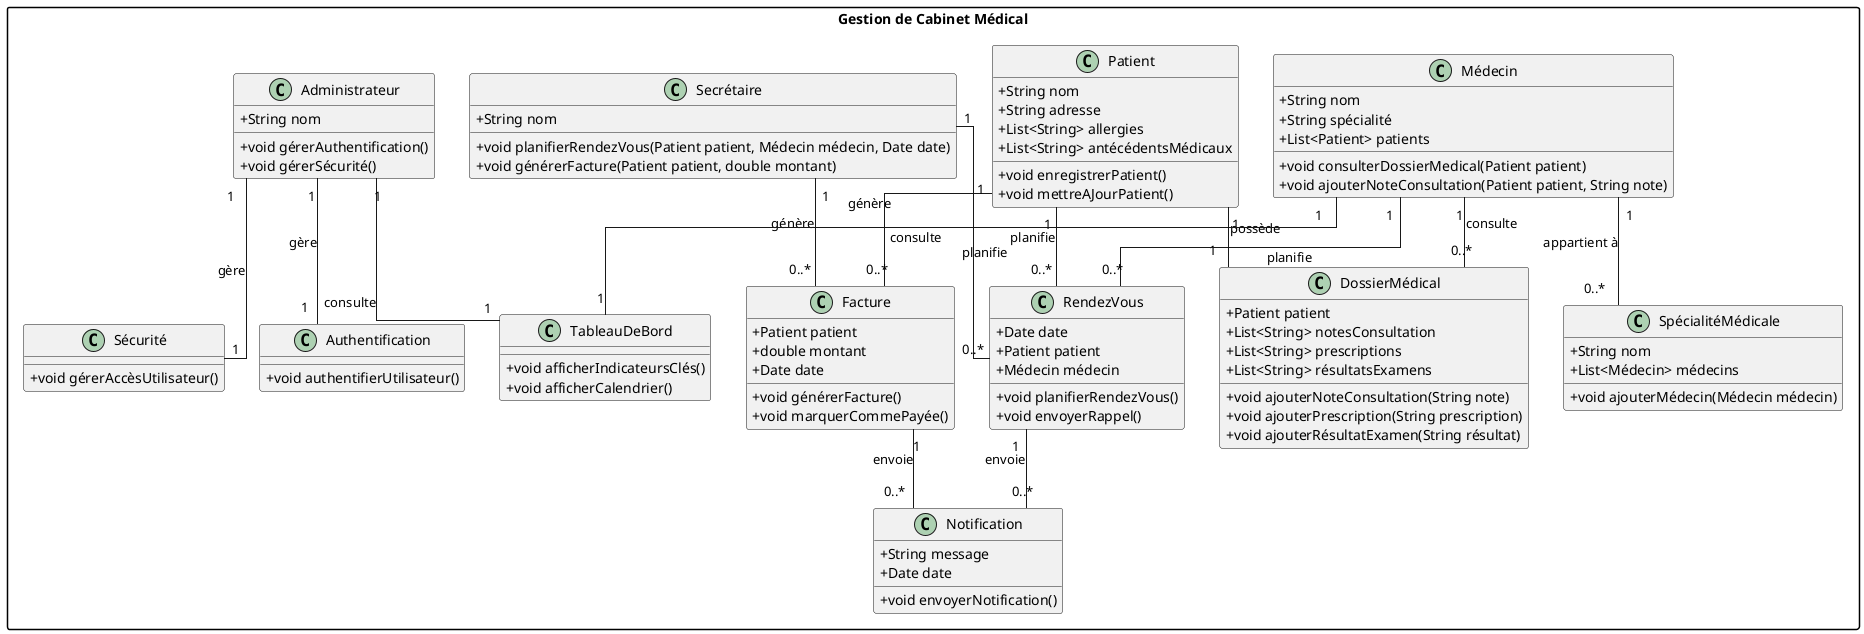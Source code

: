 @startuml
skinparam defaultFontName Consolas
skinparam linetype ortho
skinparam classAttributeIconSize 0
skinparam packageStyle rectangle

package "Gestion de Cabinet Médical" {

    class Patient {
        +String nom
        +String adresse
        +List<String> allergies
        +List<String> antécédentsMédicaux
        +void enregistrerPatient()
        +void mettreAJourPatient()
    }

    class Médecin {
        +String nom
        +String spécialité
        +List<Patient> patients
        +void consulterDossierMedical(Patient patient)
        +void ajouterNoteConsultation(Patient patient, String note)
    }

    class Secrétaire {
        +String nom
        +void planifierRendezVous(Patient patient, Médecin médecin, Date date)
        +void générerFacture(Patient patient, double montant)
    }

    class Administrateur {
        +String nom
        +void gérerAuthentification()
        +void gérerSécurité()
    }

    class RendezVous {
        +Date date
        +Patient patient
        +Médecin médecin
        +void planifierRendezVous()
        +void envoyerRappel()
    }

    class Facture {
        +Patient patient
        +double montant
        +Date date
        +void générerFacture()
        +void marquerCommePayée()
    }

    class DossierMédical {
        +Patient patient
        +List<String> notesConsultation
        +List<String> prescriptions
        +List<String> résultatsExamens
        +void ajouterNoteConsultation(String note)
        +void ajouterPrescription(String prescription)
        +void ajouterRésultatExamen(String résultat)
    }

    class Notification {
        +String message
        +Date date
        +void envoyerNotification()
    }

    class TableauDeBord {
        +void afficherIndicateursClés()
        +void afficherCalendrier()
    }

    class SpécialitéMédicale {
        +String nom
        +List<Médecin> médecins
        +void ajouterMédecin(Médecin médecin)
    }

    class Authentification {
        +void authentifierUtilisateur()
    }

    class Sécurité {
        +void gérerAccèsUtilisateur()
    }

    Patient "1" -- "0..*" RendezVous : planifie
    Patient "1" -- "0..*" Facture : génère
    Patient "1" -- "1" DossierMédical : possède

    Médecin "1" -- "0..*" RendezVous : planifie
    Médecin "1" -- "0..*" DossierMédical : consulte
    Médecin "1" -- "0..*" SpécialitéMédicale : appartient à

    Secrétaire "1" -- "0..*" RendezVous : planifie
    Secrétaire "1" -- "0..*" Facture : génère

    Administrateur "1" -- "1" Authentification : gère
    Administrateur "1" -- "1" Sécurité : gère

    RendezVous "1" -- "0..*" Notification : envoie
    Facture "1" -- "0..*" Notification : envoie

    Médecin "1" -- "1" TableauDeBord : consulte
    Administrateur "1" -- "1" TableauDeBord : consulte
}

@enduml
